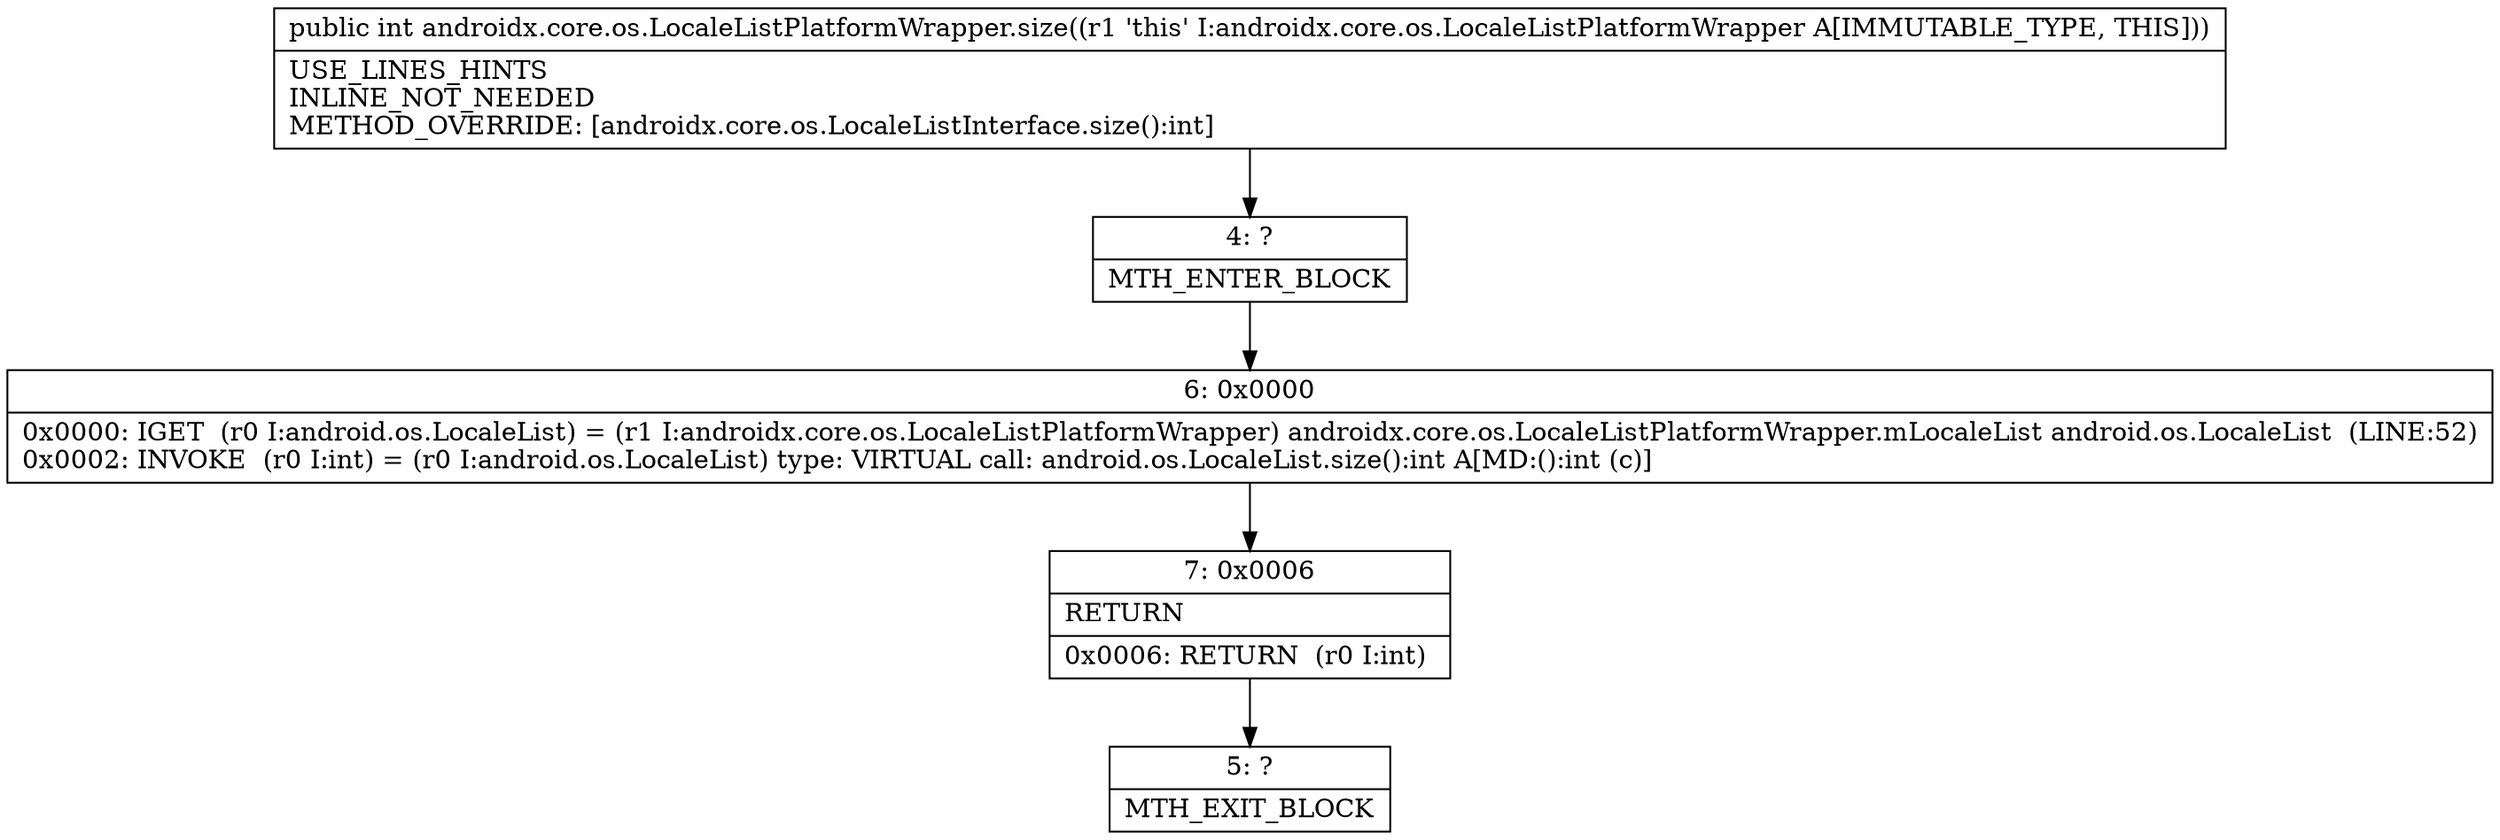 digraph "CFG forandroidx.core.os.LocaleListPlatformWrapper.size()I" {
Node_4 [shape=record,label="{4\:\ ?|MTH_ENTER_BLOCK\l}"];
Node_6 [shape=record,label="{6\:\ 0x0000|0x0000: IGET  (r0 I:android.os.LocaleList) = (r1 I:androidx.core.os.LocaleListPlatformWrapper) androidx.core.os.LocaleListPlatformWrapper.mLocaleList android.os.LocaleList  (LINE:52)\l0x0002: INVOKE  (r0 I:int) = (r0 I:android.os.LocaleList) type: VIRTUAL call: android.os.LocaleList.size():int A[MD:():int (c)]\l}"];
Node_7 [shape=record,label="{7\:\ 0x0006|RETURN\l|0x0006: RETURN  (r0 I:int) \l}"];
Node_5 [shape=record,label="{5\:\ ?|MTH_EXIT_BLOCK\l}"];
MethodNode[shape=record,label="{public int androidx.core.os.LocaleListPlatformWrapper.size((r1 'this' I:androidx.core.os.LocaleListPlatformWrapper A[IMMUTABLE_TYPE, THIS]))  | USE_LINES_HINTS\lINLINE_NOT_NEEDED\lMETHOD_OVERRIDE: [androidx.core.os.LocaleListInterface.size():int]\l}"];
MethodNode -> Node_4;Node_4 -> Node_6;
Node_6 -> Node_7;
Node_7 -> Node_5;
}

